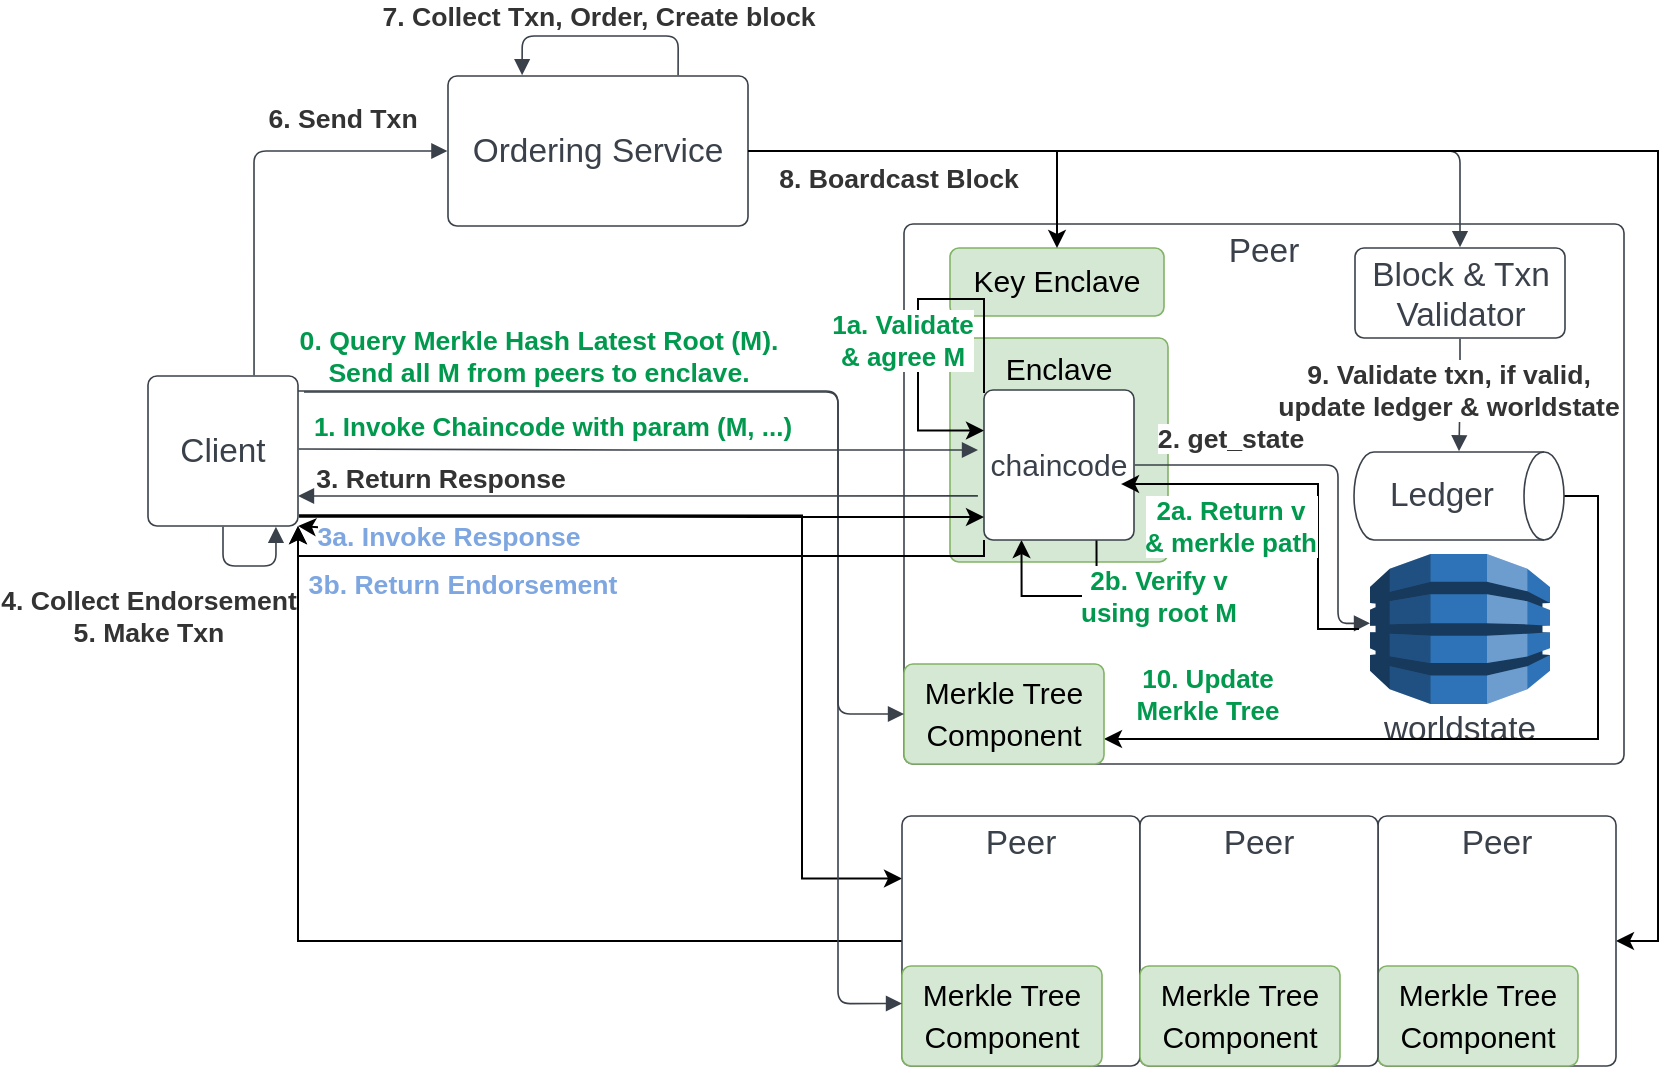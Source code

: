 <mxfile version="21.6.8" type="device">
  <diagram name="Page-1" id="2Qo3VVF-3oib3DrqM41G">
    <mxGraphModel dx="1674" dy="1027" grid="1" gridSize="10" guides="1" tooltips="1" connect="1" arrows="1" fold="1" page="1" pageScale="1" pageWidth="850" pageHeight="1100" math="0" shadow="0">
      <root>
        <mxCell id="0" />
        <mxCell id="1" parent="0" />
        <mxCell id="d_KAjeCyskkDAD0vIyAh-2" style="edgeStyle=orthogonalEdgeStyle;rounded=0;orthogonalLoop=1;jettySize=auto;html=1;entryX=0;entryY=0.25;entryDx=0;entryDy=0;exitX=1.007;exitY=0.929;exitDx=0;exitDy=0;exitPerimeter=0;" parent="1" source="d_KAjeCyskkDAD0vIyAh-3" target="d_KAjeCyskkDAD0vIyAh-39" edge="1">
          <mxGeometry relative="1" as="geometry">
            <mxPoint x="449.72" y="589.31" as="targetPoint" />
            <Array as="points">
              <mxPoint x="402" y="300" />
              <mxPoint x="402" y="481" />
            </Array>
          </mxGeometry>
        </mxCell>
        <mxCell id="d_KAjeCyskkDAD0vIyAh-3" value="Client" style="html=1;overflow=block;blockSpacing=1;whiteSpace=wrap;fontSize=16.7;fontColor=#3a414a;spacing=3.8;strokeColor=#3a414a;strokeOpacity=100;rounded=1;absoluteArcSize=1;arcSize=9;strokeWidth=0.8;lucidId=gJdIgxv0D-uK;" parent="1" vertex="1">
          <mxGeometry x="75" y="230" width="75" height="75" as="geometry" />
        </mxCell>
        <mxCell id="d_KAjeCyskkDAD0vIyAh-4" value="Ordering Service" style="html=1;overflow=block;blockSpacing=1;whiteSpace=wrap;fontSize=16.7;fontColor=#3a414a;spacing=3.8;strokeColor=#3a414a;strokeOpacity=100;rounded=1;absoluteArcSize=1;arcSize=9;strokeWidth=0.8;lucidId=gJdIvHb7BSO.;" parent="1" vertex="1">
          <mxGeometry x="225" y="80" width="150" height="75" as="geometry" />
        </mxCell>
        <mxCell id="d_KAjeCyskkDAD0vIyAh-6" value="Peer&#xa;&#xa;&#xa;&#xa;&#xa;&#xa;&#xa;&#xa;&#xa;&#xa;&#xa;&#xa;&#xa;" style="html=1;overflow=block;blockSpacing=1;whiteSpace=wrap;fontSize=16.7;fontColor=#3a414a;spacing=3.8;strokeColor=#3a414a;strokeOpacity=100;rounded=1;absoluteArcSize=1;arcSize=9;strokeWidth=0.8;lucidId=gJdIC6EkD9Za;container=1;collapsible=0;" parent="1" vertex="1">
          <mxGeometry x="453" y="154" width="360" height="270" as="geometry" />
        </mxCell>
        <mxCell id="nR5ifqTzQ-XcY_kr3PU0-2" value="&lt;span style=&quot;font-size: 15px;&quot;&gt;Key Enclave&lt;br&gt;&lt;/span&gt;" style="html=1;overflow=block;blockSpacing=1;whiteSpace=wrap;fontSize=16.7;spacing=3.8;strokeColor=#82b366;strokeOpacity=100;rounded=1;absoluteArcSize=1;arcSize=9;strokeWidth=0.8;lucidId=gJdI5SxZYz~T;fillColor=#d5e8d4;" vertex="1" parent="d_KAjeCyskkDAD0vIyAh-6">
          <mxGeometry x="23" y="12" width="107" height="34" as="geometry" />
        </mxCell>
        <mxCell id="d_KAjeCyskkDAD0vIyAh-7" value="&lt;span style=&quot;font-size: 15px;&quot;&gt;Enclave&lt;br&gt;&lt;br&gt;&lt;br&gt;&lt;br&gt;&lt;br&gt;&lt;/span&gt;" style="html=1;overflow=block;blockSpacing=1;whiteSpace=wrap;fontSize=16.7;spacing=3.8;strokeColor=#82b366;strokeOpacity=100;rounded=1;absoluteArcSize=1;arcSize=9;strokeWidth=0.8;lucidId=gJdI5SxZYz~T;fillColor=#d5e8d4;" parent="d_KAjeCyskkDAD0vIyAh-6" vertex="1">
          <mxGeometry x="23" y="57" width="109" height="112" as="geometry" />
        </mxCell>
        <mxCell id="d_KAjeCyskkDAD0vIyAh-86" value="&lt;b style=&quot;font-size: 13px;&quot;&gt;&lt;font style=&quot;font-size: 13px;&quot; color=&quot;#00994d&quot;&gt;2b. Verify v&lt;br&gt;using root M&lt;/font&gt;&lt;/b&gt;" style="edgeStyle=orthogonalEdgeStyle;rounded=0;orthogonalLoop=1;jettySize=auto;html=1;exitX=0.75;exitY=1;exitDx=0;exitDy=0;entryX=0.25;entryY=1;entryDx=0;entryDy=0;" parent="d_KAjeCyskkDAD0vIyAh-6" edge="1">
          <mxGeometry x="-0.401" y="-31" relative="1" as="geometry">
            <mxPoint x="96.25" y="158" as="sourcePoint" />
            <mxPoint x="58.75" y="158" as="targetPoint" />
            <Array as="points">
              <mxPoint x="96" y="186" />
              <mxPoint x="59" y="186" />
            </Array>
            <mxPoint x="31" y="31" as="offset" />
          </mxGeometry>
        </mxCell>
        <mxCell id="d_KAjeCyskkDAD0vIyAh-9" value="&lt;font style=&quot;font-size: 15px;&quot;&gt;chaincode&lt;/font&gt;" style="html=1;overflow=block;blockSpacing=1;whiteSpace=wrap;fontSize=16.7;fontColor=#3a414a;spacing=3.8;strokeColor=#3a414a;strokeOpacity=100;rounded=1;absoluteArcSize=1;arcSize=9;strokeWidth=0.8;lucidId=gJdI5SxZYz~T;" parent="d_KAjeCyskkDAD0vIyAh-6" vertex="1">
          <mxGeometry x="40" y="83" width="75" height="75" as="geometry" />
        </mxCell>
        <mxCell id="d_KAjeCyskkDAD0vIyAh-10" value="worldstate" style="html=1;overflow=block;blockSpacing=1;whiteSpace=wrap;shape=mxgraph.aws3.dynamo_db;labelPosition=center;verticalLabelPosition=bottom;align=center;verticalAlign=top;pointerEvents=1;fontSize=16.7;fontColor=#3a414a;spacing=3.8;strokeColor=#3a414a;strokeOpacity=100;rounded=1;absoluteArcSize=1;arcSize=9;fillColor=#2e73b8;strokeWidth=0.8;lucidId=gJdIeH.mhM4w;" parent="d_KAjeCyskkDAD0vIyAh-6" vertex="1">
          <mxGeometry x="233" y="165" width="90" height="75" as="geometry" />
        </mxCell>
        <mxCell id="d_KAjeCyskkDAD0vIyAh-11" value="Block &amp;amp; Txn&lt;br&gt;Validator" style="html=1;overflow=block;blockSpacing=1;whiteSpace=wrap;fontSize=16.7;fontColor=#3a414a;spacing=3.8;strokeColor=#3a414a;strokeOpacity=100;rounded=1;absoluteArcSize=1;arcSize=9;strokeWidth=0.8;lucidId=gJdIPFnTu.oT;" parent="d_KAjeCyskkDAD0vIyAh-6" vertex="1">
          <mxGeometry x="225.5" y="12" width="105" height="45" as="geometry" />
        </mxCell>
        <mxCell id="d_KAjeCyskkDAD0vIyAh-45" style="edgeStyle=orthogonalEdgeStyle;rounded=0;orthogonalLoop=1;jettySize=auto;html=1;entryX=1;entryY=0.75;entryDx=0;entryDy=0;" parent="d_KAjeCyskkDAD0vIyAh-6" source="d_KAjeCyskkDAD0vIyAh-12" target="d_KAjeCyskkDAD0vIyAh-18" edge="1">
          <mxGeometry relative="1" as="geometry">
            <Array as="points">
              <mxPoint x="347" y="136" />
              <mxPoint x="347" y="258" />
            </Array>
          </mxGeometry>
        </mxCell>
        <mxCell id="d_KAjeCyskkDAD0vIyAh-12" value="Ledger" style="html=1;overflow=block;blockSpacing=1;whiteSpace=wrap;shape=cylinder3;direction=south;size=10;anchorPointDirection=0;boundedLbl=1;fontSize=16.7;fontColor=#3a414a;spacing=3.8;strokeColor=#3a414a;strokeOpacity=100;rounded=1;absoluteArcSize=1;arcSize=9;strokeWidth=0.8;lucidId=gJdIh2kn3Ske;" parent="d_KAjeCyskkDAD0vIyAh-6" vertex="1">
          <mxGeometry x="225" y="114" width="105" height="44" as="geometry" />
        </mxCell>
        <mxCell id="d_KAjeCyskkDAD0vIyAh-13" value="" style="html=1;jettySize=18;whiteSpace=wrap;fontSize=13;strokeColor=#3a414a;strokeOpacity=100;strokeWidth=0.8;rounded=1;arcSize=12;edgeStyle=orthogonalEdgeStyle;startArrow=none;endArrow=block;endFill=1;exitX=1.005;exitY=0.5;exitPerimeter=0;entryX=0;entryY=0.462;entryPerimeter=0;lucidId=gJdI9AyTRsS.;" parent="d_KAjeCyskkDAD0vIyAh-6" source="d_KAjeCyskkDAD0vIyAh-9" target="d_KAjeCyskkDAD0vIyAh-10" edge="1">
          <mxGeometry width="100" height="100" relative="1" as="geometry">
            <Array as="points">
              <mxPoint x="217" y="121" />
              <mxPoint x="217" y="200" />
            </Array>
          </mxGeometry>
        </mxCell>
        <mxCell id="d_KAjeCyskkDAD0vIyAh-14" value="2. get_state" style="text;html=1;resizable=0;labelBackgroundColor=default;align=center;verticalAlign=middle;fontStyle=1;fontColor=#333333;fontSize=13.3;" parent="d_KAjeCyskkDAD0vIyAh-13" vertex="1">
          <mxGeometry x="-0.478" relative="1" as="geometry">
            <mxPoint x="-4" y="-14" as="offset" />
          </mxGeometry>
        </mxCell>
        <mxCell id="d_KAjeCyskkDAD0vIyAh-15" value="" style="html=1;jettySize=18;whiteSpace=wrap;fontSize=13;strokeColor=#3a414a;strokeOpacity=100;strokeWidth=0.8;rounded=1;arcSize=12;edgeStyle=orthogonalEdgeStyle;startArrow=none;endArrow=block;endFill=1;exitX=0.5;exitY=1.008;exitPerimeter=0;entryX=0.5;entryY=-0.009;entryPerimeter=0;lucidId=gJdIpPk4oHPC;" parent="d_KAjeCyskkDAD0vIyAh-6" source="d_KAjeCyskkDAD0vIyAh-11" target="d_KAjeCyskkDAD0vIyAh-12" edge="1">
          <mxGeometry width="100" height="100" relative="1" as="geometry">
            <Array as="points" />
          </mxGeometry>
        </mxCell>
        <mxCell id="d_KAjeCyskkDAD0vIyAh-16" value="9. Validate txn, if valid,&#xa;update ledger &amp; worldstate" style="text;html=1;resizable=0;labelBackgroundColor=default;align=center;verticalAlign=middle;fontStyle=1;fontColor=#333333;fontSize=13.3;" parent="d_KAjeCyskkDAD0vIyAh-15" vertex="1">
          <mxGeometry x="-0.358" relative="1" as="geometry">
            <mxPoint x="-6" y="7" as="offset" />
          </mxGeometry>
        </mxCell>
        <mxCell id="d_KAjeCyskkDAD0vIyAh-18" value="&lt;span style=&quot;font-size: 15px;&quot;&gt;Merkle Tree Component&lt;br&gt;&lt;/span&gt;" style="html=1;overflow=block;blockSpacing=1;whiteSpace=wrap;fontSize=16.7;spacing=3.8;strokeColor=#82b366;strokeOpacity=100;rounded=1;absoluteArcSize=1;arcSize=9;strokeWidth=0.8;lucidId=gJdI5SxZYz~T;fillColor=#d5e8d4;" parent="d_KAjeCyskkDAD0vIyAh-6" vertex="1">
          <mxGeometry y="220" width="100" height="50" as="geometry" />
        </mxCell>
        <mxCell id="d_KAjeCyskkDAD0vIyAh-73" value="&lt;b&gt;&lt;font color=&quot;#00994d&quot; style=&quot;font-size: 13px;&quot;&gt;10. Update Merkle Tree&lt;/font&gt;&lt;/b&gt;" style="text;html=1;strokeColor=none;fillColor=none;align=center;verticalAlign=middle;whiteSpace=wrap;rounded=0;" parent="d_KAjeCyskkDAD0vIyAh-6" vertex="1">
          <mxGeometry x="107" y="220" width="90" height="30" as="geometry" />
        </mxCell>
        <mxCell id="d_KAjeCyskkDAD0vIyAh-81" style="edgeStyle=orthogonalEdgeStyle;rounded=0;orthogonalLoop=1;jettySize=auto;html=1;entryX=0.987;entryY=0.627;entryDx=0;entryDy=0;entryPerimeter=0;" parent="d_KAjeCyskkDAD0vIyAh-6" edge="1">
          <mxGeometry relative="1" as="geometry">
            <mxPoint x="227.49" y="202.5" as="sourcePoint" />
            <mxPoint x="108.515" y="130.025" as="targetPoint" />
            <Array as="points">
              <mxPoint x="207" y="203" />
              <mxPoint x="207" y="130" />
            </Array>
          </mxGeometry>
        </mxCell>
        <mxCell id="d_KAjeCyskkDAD0vIyAh-83" value="2a. Return v&lt;br style=&quot;font-size: 13px;&quot;&gt;&amp;amp; merkle path" style="edgeLabel;html=1;align=center;verticalAlign=middle;resizable=0;points=[];fontStyle=1;fontSize=13;fontColor=#00994D;" parent="d_KAjeCyskkDAD0vIyAh-81" vertex="1" connectable="0">
          <mxGeometry x="0.359" y="1" relative="1" as="geometry">
            <mxPoint x="-7" y="20" as="offset" />
          </mxGeometry>
        </mxCell>
        <mxCell id="d_KAjeCyskkDAD0vIyAh-84" style="edgeStyle=orthogonalEdgeStyle;rounded=0;orthogonalLoop=1;jettySize=auto;html=1;exitX=0;exitY=0;exitDx=0;exitDy=0;entryX=0;entryY=0.25;entryDx=0;entryDy=0;" parent="d_KAjeCyskkDAD0vIyAh-6" edge="1">
          <mxGeometry relative="1" as="geometry">
            <mxPoint x="40" y="103.25" as="targetPoint" />
            <Array as="points">
              <mxPoint x="40" y="37.5" />
              <mxPoint x="7" y="37.5" />
              <mxPoint x="7" y="103.5" />
            </Array>
            <mxPoint x="40" y="84.5" as="sourcePoint" />
          </mxGeometry>
        </mxCell>
        <mxCell id="d_KAjeCyskkDAD0vIyAh-85" value="&lt;font style=&quot;font-size: 13px;&quot;&gt;&lt;b&gt;1a. Validate&lt;br&gt;&amp;amp; agree M&lt;/b&gt;&lt;/font&gt;" style="edgeLabel;html=1;align=center;verticalAlign=middle;resizable=0;points=[];fontColor=#00994D;" parent="d_KAjeCyskkDAD0vIyAh-84" vertex="1" connectable="0">
          <mxGeometry x="-0.453" y="1" relative="1" as="geometry">
            <mxPoint x="-39" y="19" as="offset" />
          </mxGeometry>
        </mxCell>
        <mxCell id="d_KAjeCyskkDAD0vIyAh-19" value="" style="html=1;jettySize=18;whiteSpace=wrap;fontSize=13;strokeColor=#3a414a;strokeOpacity=100;strokeWidth=0.8;rounded=1;arcSize=12;edgeStyle=orthogonalEdgeStyle;startArrow=none;endArrow=block;endFill=1;exitX=1.005;exitY=0.5;exitPerimeter=0;lucidId=gJdIXWOxPbk5;" parent="1" edge="1">
          <mxGeometry width="100" height="100" relative="1" as="geometry">
            <Array as="points" />
            <mxPoint x="150.375" y="266.5" as="sourcePoint" />
            <mxPoint x="490" y="267" as="targetPoint" />
          </mxGeometry>
        </mxCell>
        <mxCell id="d_KAjeCyskkDAD0vIyAh-20" value="&lt;font color=&quot;#00994d&quot; size=&quot;2&quot;&gt;&lt;span style=&quot;caret-color: rgb(51, 51, 51);&quot;&gt;&lt;b style=&quot;&quot;&gt;1. Invoke Chaincode with param (M, ...)&lt;/b&gt;&lt;/span&gt;&lt;/font&gt;" style="text;html=1;resizable=0;labelBackgroundColor=default;align=center;verticalAlign=middle;" parent="d_KAjeCyskkDAD0vIyAh-19" vertex="1">
          <mxGeometry x="-0.662" relative="1" as="geometry">
            <mxPoint x="69" y="-12" as="offset" />
          </mxGeometry>
        </mxCell>
        <mxCell id="d_KAjeCyskkDAD0vIyAh-21" style="edgeStyle=orthogonalEdgeStyle;rounded=0;orthogonalLoop=1;jettySize=auto;html=1;exitX=0;exitY=0;exitDx=0;exitDy=0;" parent="d_KAjeCyskkDAD0vIyAh-19" source="d_KAjeCyskkDAD0vIyAh-20" target="d_KAjeCyskkDAD0vIyAh-20" edge="1">
          <mxGeometry relative="1" as="geometry" />
        </mxCell>
        <mxCell id="d_KAjeCyskkDAD0vIyAh-22" value="" style="html=1;jettySize=18;whiteSpace=wrap;overflow=block;blockSpacing=1;fontSize=13;strokeColor=#3a414a;strokeOpacity=100;strokeWidth=0.8;rounded=1;arcSize=12;edgeStyle=orthogonalEdgeStyle;startArrow=none;endArrow=block;endFill=1;exitX=0.5;exitY=1.005;exitPerimeter=0;entryX=0.853;entryY=1.005;entryPerimeter=0;lucidId=gJdI6e9lcOTb;" parent="1" source="d_KAjeCyskkDAD0vIyAh-3" target="d_KAjeCyskkDAD0vIyAh-3" edge="1">
          <mxGeometry width="100" height="100" relative="1" as="geometry">
            <Array as="points">
              <mxPoint x="113" y="325" generated="1" />
              <mxPoint x="139" y="325" generated="1" />
            </Array>
          </mxGeometry>
        </mxCell>
        <mxCell id="d_KAjeCyskkDAD0vIyAh-23" value="4. Collect Endorsement&#xa;5. Make Txn" style="text;html=1;resizable=0;labelBackgroundColor=default;align=center;verticalAlign=middle;fontStyle=1;fontColor=#333333;fontSize=13.3;" parent="d_KAjeCyskkDAD0vIyAh-22" vertex="1">
          <mxGeometry relative="1" as="geometry">
            <mxPoint x="-51" y="25" as="offset" />
          </mxGeometry>
        </mxCell>
        <mxCell id="d_KAjeCyskkDAD0vIyAh-24" value="" style="html=1;jettySize=18;whiteSpace=wrap;fontSize=13;strokeColor=#3a414a;strokeOpacity=100;strokeWidth=0.8;rounded=1;arcSize=12;edgeStyle=orthogonalEdgeStyle;startArrow=none;endArrow=block;endFill=1;exitX=0.707;exitY=-0.005;exitPerimeter=0;entryX=-0.002;entryY=0.5;entryPerimeter=0;lucidId=gJdIMfJJn0Pu;" parent="1" source="d_KAjeCyskkDAD0vIyAh-3" target="d_KAjeCyskkDAD0vIyAh-4" edge="1">
          <mxGeometry width="100" height="100" relative="1" as="geometry">
            <Array as="points" />
          </mxGeometry>
        </mxCell>
        <mxCell id="d_KAjeCyskkDAD0vIyAh-25" value="6. Send Txn" style="text;html=1;resizable=0;labelBackgroundColor=default;align=center;verticalAlign=middle;fontStyle=1;fontColor=#333333;fontSize=13.3;" parent="d_KAjeCyskkDAD0vIyAh-24" vertex="1">
          <mxGeometry x="0.586" relative="1" as="geometry">
            <mxPoint x="-10" y="-17" as="offset" />
          </mxGeometry>
        </mxCell>
        <mxCell id="d_KAjeCyskkDAD0vIyAh-26" value="" style="html=1;jettySize=18;whiteSpace=wrap;fontSize=13;strokeColor=#3a414a;strokeOpacity=100;strokeWidth=0.8;rounded=1;arcSize=12;edgeStyle=orthogonalEdgeStyle;startArrow=none;endArrow=block;endFill=1;exitX=0.767;exitY=-0.005;exitPerimeter=0;entryX=0.247;entryY=-0.005;entryPerimeter=0;lucidId=gJdIUVIgrSRE;" parent="1" source="d_KAjeCyskkDAD0vIyAh-4" target="d_KAjeCyskkDAD0vIyAh-4" edge="1">
          <mxGeometry width="100" height="100" relative="1" as="geometry">
            <Array as="points">
              <mxPoint x="340" y="60" generated="1" />
              <mxPoint x="262" y="60" generated="1" />
            </Array>
          </mxGeometry>
        </mxCell>
        <mxCell id="d_KAjeCyskkDAD0vIyAh-27" value="7. Collect Txn, Order, Create block" style="text;html=1;resizable=0;labelBackgroundColor=default;align=center;verticalAlign=middle;fontStyle=1;fontColor=#333333;fontSize=13.3;" parent="d_KAjeCyskkDAD0vIyAh-26" vertex="1">
          <mxGeometry relative="1" as="geometry">
            <mxPoint x="-1" y="-10" as="offset" />
          </mxGeometry>
        </mxCell>
        <mxCell id="d_KAjeCyskkDAD0vIyAh-28" value="" style="html=1;jettySize=18;whiteSpace=wrap;fontSize=13;strokeColor=#3a414a;strokeOpacity=100;strokeWidth=0.8;rounded=1;arcSize=12;edgeStyle=orthogonalEdgeStyle;startArrow=none;endArrow=block;endFill=1;lucidId=gJdIGSDJXt0t;exitX=0.128;exitY=0.705;exitDx=0;exitDy=0;exitPerimeter=0;" parent="1" source="d_KAjeCyskkDAD0vIyAh-7" edge="1">
          <mxGeometry width="100" height="100" relative="1" as="geometry">
            <Array as="points" />
            <mxPoint x="452" y="290" as="sourcePoint" />
            <mxPoint x="150" y="290" as="targetPoint" />
          </mxGeometry>
        </mxCell>
        <mxCell id="d_KAjeCyskkDAD0vIyAh-29" value="3. Return Response" style="text;html=1;resizable=0;labelBackgroundColor=default;align=center;verticalAlign=middle;fontStyle=1;fontColor=#333333;fontSize=13.3;" parent="d_KAjeCyskkDAD0vIyAh-28" vertex="1">
          <mxGeometry x="0.507" relative="1" as="geometry">
            <mxPoint x="-13" y="-10" as="offset" />
          </mxGeometry>
        </mxCell>
        <mxCell id="d_KAjeCyskkDAD0vIyAh-30" style="edgeStyle=orthogonalEdgeStyle;rounded=0;orthogonalLoop=1;jettySize=auto;html=1;exitX=0;exitY=0;exitDx=0;exitDy=0;" parent="d_KAjeCyskkDAD0vIyAh-28" source="d_KAjeCyskkDAD0vIyAh-29" target="d_KAjeCyskkDAD0vIyAh-29" edge="1">
          <mxGeometry relative="1" as="geometry" />
        </mxCell>
        <mxCell id="d_KAjeCyskkDAD0vIyAh-31" value="" style="html=1;jettySize=18;whiteSpace=wrap;fontSize=13;strokeColor=#3a414a;strokeOpacity=100;strokeWidth=0.8;rounded=1;arcSize=12;edgeStyle=orthogonalEdgeStyle;startArrow=none;endArrow=block;endFill=1;exitX=1.002;exitY=0.5;exitPerimeter=0;entryX=0.5;entryY=-0.008;entryPerimeter=0;lucidId=gJdI1uD7Hwsn;" parent="1" source="d_KAjeCyskkDAD0vIyAh-4" target="d_KAjeCyskkDAD0vIyAh-11" edge="1">
          <mxGeometry width="100" height="100" relative="1" as="geometry">
            <Array as="points" />
          </mxGeometry>
        </mxCell>
        <mxCell id="d_KAjeCyskkDAD0vIyAh-32" value="8. Boardcast Block" style="text;html=1;resizable=0;labelBackgroundColor=default;align=center;verticalAlign=middle;fontStyle=1;fontColor=#333333;fontSize=13.3;" parent="d_KAjeCyskkDAD0vIyAh-31" vertex="1">
          <mxGeometry x="-0.479" relative="1" as="geometry">
            <mxPoint x="-31" y="13" as="offset" />
          </mxGeometry>
        </mxCell>
        <mxCell id="d_KAjeCyskkDAD0vIyAh-33" style="edgeStyle=orthogonalEdgeStyle;rounded=0;orthogonalLoop=1;jettySize=auto;html=1;entryX=1;entryY=0.5;entryDx=0;entryDy=0;" parent="1" source="d_KAjeCyskkDAD0vIyAh-4" target="d_KAjeCyskkDAD0vIyAh-41" edge="1">
          <mxGeometry relative="1" as="geometry">
            <Array as="points">
              <mxPoint x="830" y="118" />
              <mxPoint x="830" y="512" />
            </Array>
            <mxPoint x="727" y="452" as="targetPoint" />
          </mxGeometry>
        </mxCell>
        <mxCell id="d_KAjeCyskkDAD0vIyAh-80" value="" style="edgeStyle=orthogonalEdgeStyle;rounded=0;orthogonalLoop=1;jettySize=auto;html=1;" parent="1" source="d_KAjeCyskkDAD0vIyAh-35" target="d_KAjeCyskkDAD0vIyAh-3" edge="1">
          <mxGeometry relative="1" as="geometry" />
        </mxCell>
        <mxCell id="d_KAjeCyskkDAD0vIyAh-35" value="&lt;font color=&quot;#7ea6e0&quot;&gt;3a. Invoke Response&lt;/font&gt;" style="text;html=1;resizable=0;labelBackgroundColor=default;align=center;verticalAlign=middle;fontStyle=1;fontColor=#333333;fontSize=13.3;" parent="1" vertex="1">
          <mxGeometry x="225.004" y="310" as="geometry" />
        </mxCell>
        <mxCell id="d_KAjeCyskkDAD0vIyAh-36" value="&lt;font&gt;3b. Return Endorsement&lt;/font&gt;" style="text;html=1;resizable=0;labelBackgroundColor=default;align=center;verticalAlign=middle;fontStyle=1;fontColor=#7EA6E0;fontSize=13.3;" parent="1" vertex="1">
          <mxGeometry x="232.004" y="334" as="geometry" />
        </mxCell>
        <mxCell id="d_KAjeCyskkDAD0vIyAh-38" style="edgeStyle=orthogonalEdgeStyle;rounded=0;orthogonalLoop=1;jettySize=auto;html=1;exitX=0;exitY=0.5;exitDx=0;exitDy=0;entryX=1;entryY=1;entryDx=0;entryDy=0;" parent="1" source="d_KAjeCyskkDAD0vIyAh-39" target="d_KAjeCyskkDAD0vIyAh-3" edge="1">
          <mxGeometry relative="1" as="geometry">
            <mxPoint x="448" y="611" as="sourcePoint" />
            <mxPoint x="152" y="310" as="targetPoint" />
          </mxGeometry>
        </mxCell>
        <mxCell id="d_KAjeCyskkDAD0vIyAh-39" value="Peer&#xa;&#xa;&#xa;&#xa;&#xa;&#xa;&#xa;&#xa;&#xa;&#xa;&#xa;&#xa;&#xa;" style="html=1;overflow=block;blockSpacing=1;whiteSpace=wrap;fontSize=16.7;fontColor=#3a414a;spacing=3.8;strokeColor=#3a414a;strokeOpacity=100;rounded=1;absoluteArcSize=1;arcSize=9;strokeWidth=0.8;lucidId=gJdIC6EkD9Za;container=1;collapsible=0;" parent="1" vertex="1">
          <mxGeometry x="452" y="450" width="119" height="125" as="geometry" />
        </mxCell>
        <mxCell id="d_KAjeCyskkDAD0vIyAh-75" value="&lt;span style=&quot;font-size: 15px;&quot;&gt;Merkle Tree Component&lt;br&gt;&lt;/span&gt;" style="html=1;overflow=block;blockSpacing=1;whiteSpace=wrap;fontSize=16.7;spacing=3.8;strokeColor=#82b366;strokeOpacity=100;rounded=1;absoluteArcSize=1;arcSize=9;strokeWidth=0.8;lucidId=gJdI5SxZYz~T;fillColor=#d5e8d4;" parent="d_KAjeCyskkDAD0vIyAh-39" vertex="1">
          <mxGeometry y="75" width="100" height="50" as="geometry" />
        </mxCell>
        <mxCell id="d_KAjeCyskkDAD0vIyAh-41" value="Peer&#xa;&#xa;&#xa;&#xa;&#xa;&#xa;&#xa;&#xa;&#xa;&#xa;&#xa;&#xa;&#xa;" style="html=1;overflow=block;blockSpacing=1;whiteSpace=wrap;fontSize=16.7;fontColor=#3a414a;spacing=3.8;strokeColor=#3a414a;strokeOpacity=100;rounded=1;absoluteArcSize=1;arcSize=9;strokeWidth=0.8;lucidId=gJdIC6EkD9Za;container=1;collapsible=0;" parent="1" vertex="1">
          <mxGeometry x="690" y="450" width="119" height="125" as="geometry" />
        </mxCell>
        <mxCell id="d_KAjeCyskkDAD0vIyAh-77" value="&lt;span style=&quot;font-size: 15px;&quot;&gt;Merkle Tree Component&lt;br&gt;&lt;/span&gt;" style="html=1;overflow=block;blockSpacing=1;whiteSpace=wrap;fontSize=16.7;spacing=3.8;strokeColor=#82b366;strokeOpacity=100;rounded=1;absoluteArcSize=1;arcSize=9;strokeWidth=0.8;lucidId=gJdI5SxZYz~T;fillColor=#d5e8d4;" parent="d_KAjeCyskkDAD0vIyAh-41" vertex="1">
          <mxGeometry y="75" width="100" height="50" as="geometry" />
        </mxCell>
        <mxCell id="d_KAjeCyskkDAD0vIyAh-42" value="" style="html=1;jettySize=18;whiteSpace=wrap;fontSize=13;strokeColor=#3a414a;strokeOpacity=100;strokeWidth=0.8;rounded=1;arcSize=12;edgeStyle=orthogonalEdgeStyle;startArrow=none;endArrow=block;endFill=1;exitX=1.04;exitY=0.107;exitPerimeter=0;entryX=0;entryY=0.75;lucidId=nxdIhtLeyWNN;exitDx=0;exitDy=0;entryDx=0;entryDy=0;" parent="1" source="d_KAjeCyskkDAD0vIyAh-3" target="d_KAjeCyskkDAD0vIyAh-39" edge="1">
          <mxGeometry width="100" height="100" relative="1" as="geometry">
            <Array as="points">
              <mxPoint x="420" y="238" />
              <mxPoint x="420" y="544" />
            </Array>
            <mxPoint x="81.75" y="850" as="sourcePoint" />
            <mxPoint x="381.75" y="1310" as="targetPoint" />
          </mxGeometry>
        </mxCell>
        <mxCell id="d_KAjeCyskkDAD0vIyAh-43" value="&lt;font color=&quot;#00994d&quot;&gt;0. Query Merkle Hash Latest Root (M).&lt;br&gt;Send all M from peers to enclave.&lt;/font&gt;" style="text;html=1;resizable=0;labelBackgroundColor=default;align=center;verticalAlign=middle;fontStyle=1;fontColor=#008a0e;fontSize=13.3;" parent="d_KAjeCyskkDAD0vIyAh-42" vertex="1">
          <mxGeometry x="-0.869" relative="1" as="geometry">
            <mxPoint x="77" y="-18" as="offset" />
          </mxGeometry>
        </mxCell>
        <mxCell id="d_KAjeCyskkDAD0vIyAh-74" value="Peer&#xa;&#xa;&#xa;&#xa;&#xa;&#xa;&#xa;&#xa;&#xa;&#xa;&#xa;&#xa;&#xa;" style="html=1;overflow=block;blockSpacing=1;whiteSpace=wrap;fontSize=16.7;fontColor=#3a414a;spacing=3.8;strokeColor=#3a414a;strokeOpacity=100;rounded=1;absoluteArcSize=1;arcSize=9;strokeWidth=0.8;lucidId=gJdIC6EkD9Za;container=1;collapsible=0;" parent="1" vertex="1">
          <mxGeometry x="571" y="450" width="119" height="125" as="geometry" />
        </mxCell>
        <mxCell id="d_KAjeCyskkDAD0vIyAh-76" value="&lt;span style=&quot;font-size: 15px;&quot;&gt;Merkle Tree Component&lt;br&gt;&lt;/span&gt;" style="html=1;overflow=block;blockSpacing=1;whiteSpace=wrap;fontSize=16.7;spacing=3.8;strokeColor=#82b366;strokeOpacity=100;rounded=1;absoluteArcSize=1;arcSize=9;strokeWidth=0.8;lucidId=gJdI5SxZYz~T;fillColor=#d5e8d4;" parent="d_KAjeCyskkDAD0vIyAh-74" vertex="1">
          <mxGeometry y="75" width="100" height="50" as="geometry" />
        </mxCell>
        <mxCell id="d_KAjeCyskkDAD0vIyAh-78" value="" style="html=1;jettySize=18;whiteSpace=wrap;fontSize=13;strokeColor=#3a414a;strokeOpacity=100;strokeWidth=0.8;rounded=1;arcSize=12;edgeStyle=orthogonalEdgeStyle;startArrow=none;endArrow=block;endFill=1;entryX=0;entryY=0.5;lucidId=nxdIhtLeyWNN;entryDx=0;entryDy=0;exitX=1;exitY=0.1;exitDx=0;exitDy=0;exitPerimeter=0;" parent="1" source="d_KAjeCyskkDAD0vIyAh-3" target="d_KAjeCyskkDAD0vIyAh-18" edge="1">
          <mxGeometry width="100" height="100" relative="1" as="geometry">
            <Array as="points">
              <mxPoint x="420" y="238" />
              <mxPoint x="420" y="399" />
            </Array>
            <mxPoint x="220" y="460" as="sourcePoint" />
            <mxPoint x="319" y="866" as="targetPoint" />
          </mxGeometry>
        </mxCell>
        <mxCell id="d_KAjeCyskkDAD0vIyAh-1" style="edgeStyle=orthogonalEdgeStyle;rounded=0;orthogonalLoop=1;jettySize=auto;html=1;exitX=1.007;exitY=0.938;exitDx=0;exitDy=0;exitPerimeter=0;entryX=0;entryY=0.847;entryDx=0;entryDy=0;entryPerimeter=0;" parent="1" source="d_KAjeCyskkDAD0vIyAh-3" target="d_KAjeCyskkDAD0vIyAh-9" edge="1">
          <mxGeometry relative="1" as="geometry">
            <mxPoint x="452" y="300" as="targetPoint" />
          </mxGeometry>
        </mxCell>
        <mxCell id="d_KAjeCyskkDAD0vIyAh-5" style="edgeStyle=orthogonalEdgeStyle;rounded=0;orthogonalLoop=1;jettySize=auto;html=1;entryX=1;entryY=1;entryDx=0;entryDy=0;exitX=0;exitY=1;exitDx=0;exitDy=0;" parent="1" source="d_KAjeCyskkDAD0vIyAh-9" target="d_KAjeCyskkDAD0vIyAh-3" edge="1">
          <mxGeometry relative="1" as="geometry">
            <Array as="points">
              <mxPoint x="493" y="320" />
              <mxPoint x="150" y="320" />
            </Array>
          </mxGeometry>
        </mxCell>
        <mxCell id="nR5ifqTzQ-XcY_kr3PU0-5" style="edgeStyle=orthogonalEdgeStyle;rounded=0;orthogonalLoop=1;jettySize=auto;html=1;entryX=0.5;entryY=0;entryDx=0;entryDy=0;" edge="1" parent="1" source="d_KAjeCyskkDAD0vIyAh-4" target="nR5ifqTzQ-XcY_kr3PU0-2">
          <mxGeometry relative="1" as="geometry" />
        </mxCell>
      </root>
    </mxGraphModel>
  </diagram>
</mxfile>
